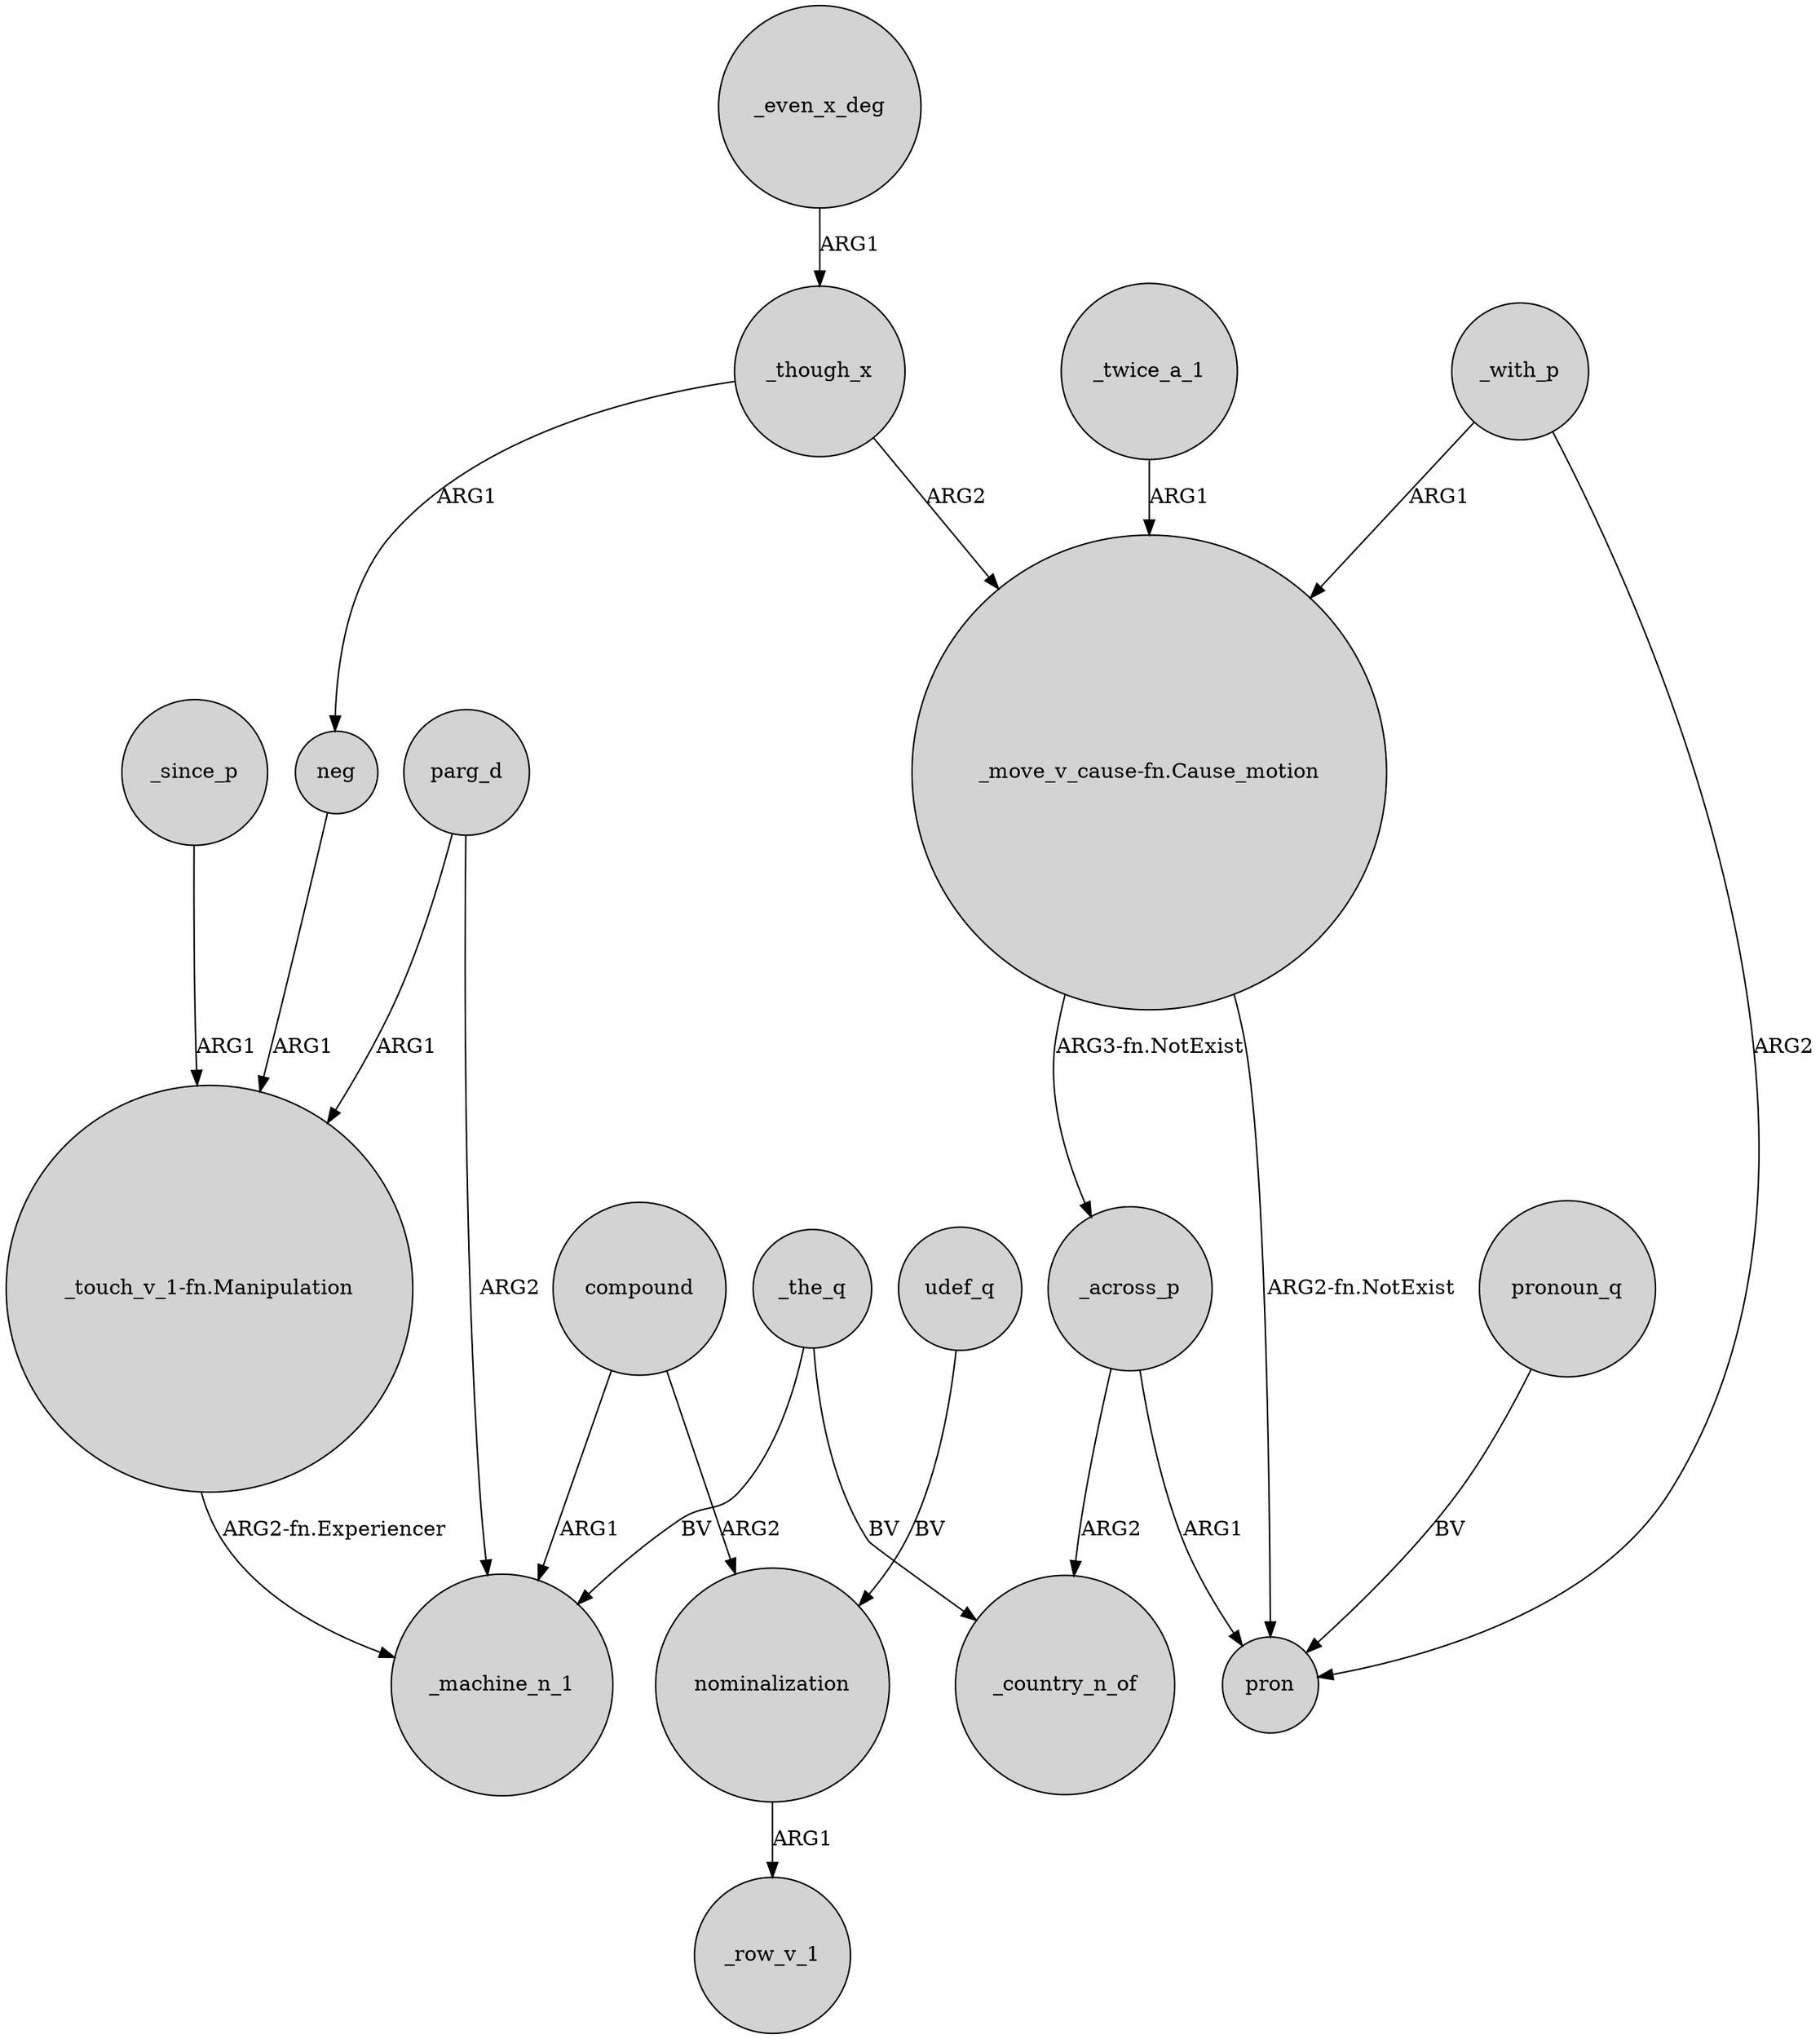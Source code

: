 digraph {
	node [shape=circle style=filled]
	_though_x -> neg [label=ARG1]
	_across_p -> _country_n_of [label=ARG2]
	nominalization -> _row_v_1 [label=ARG1]
	_even_x_deg -> _though_x [label=ARG1]
	_across_p -> pron [label=ARG1]
	compound -> nominalization [label=ARG2]
	_since_p -> "_touch_v_1-fn.Manipulation" [label=ARG1]
	compound -> _machine_n_1 [label=ARG1]
	_twice_a_1 -> "_move_v_cause-fn.Cause_motion" [label=ARG1]
	pronoun_q -> pron [label=BV]
	_the_q -> _country_n_of [label=BV]
	_the_q -> _machine_n_1 [label=BV]
	_with_p -> "_move_v_cause-fn.Cause_motion" [label=ARG1]
	parg_d -> _machine_n_1 [label=ARG2]
	"_touch_v_1-fn.Manipulation" -> _machine_n_1 [label="ARG2-fn.Experiencer"]
	"_move_v_cause-fn.Cause_motion" -> pron [label="ARG2-fn.NotExist"]
	udef_q -> nominalization [label=BV]
	"_move_v_cause-fn.Cause_motion" -> _across_p [label="ARG3-fn.NotExist"]
	neg -> "_touch_v_1-fn.Manipulation" [label=ARG1]
	_with_p -> pron [label=ARG2]
	parg_d -> "_touch_v_1-fn.Manipulation" [label=ARG1]
	_though_x -> "_move_v_cause-fn.Cause_motion" [label=ARG2]
}
